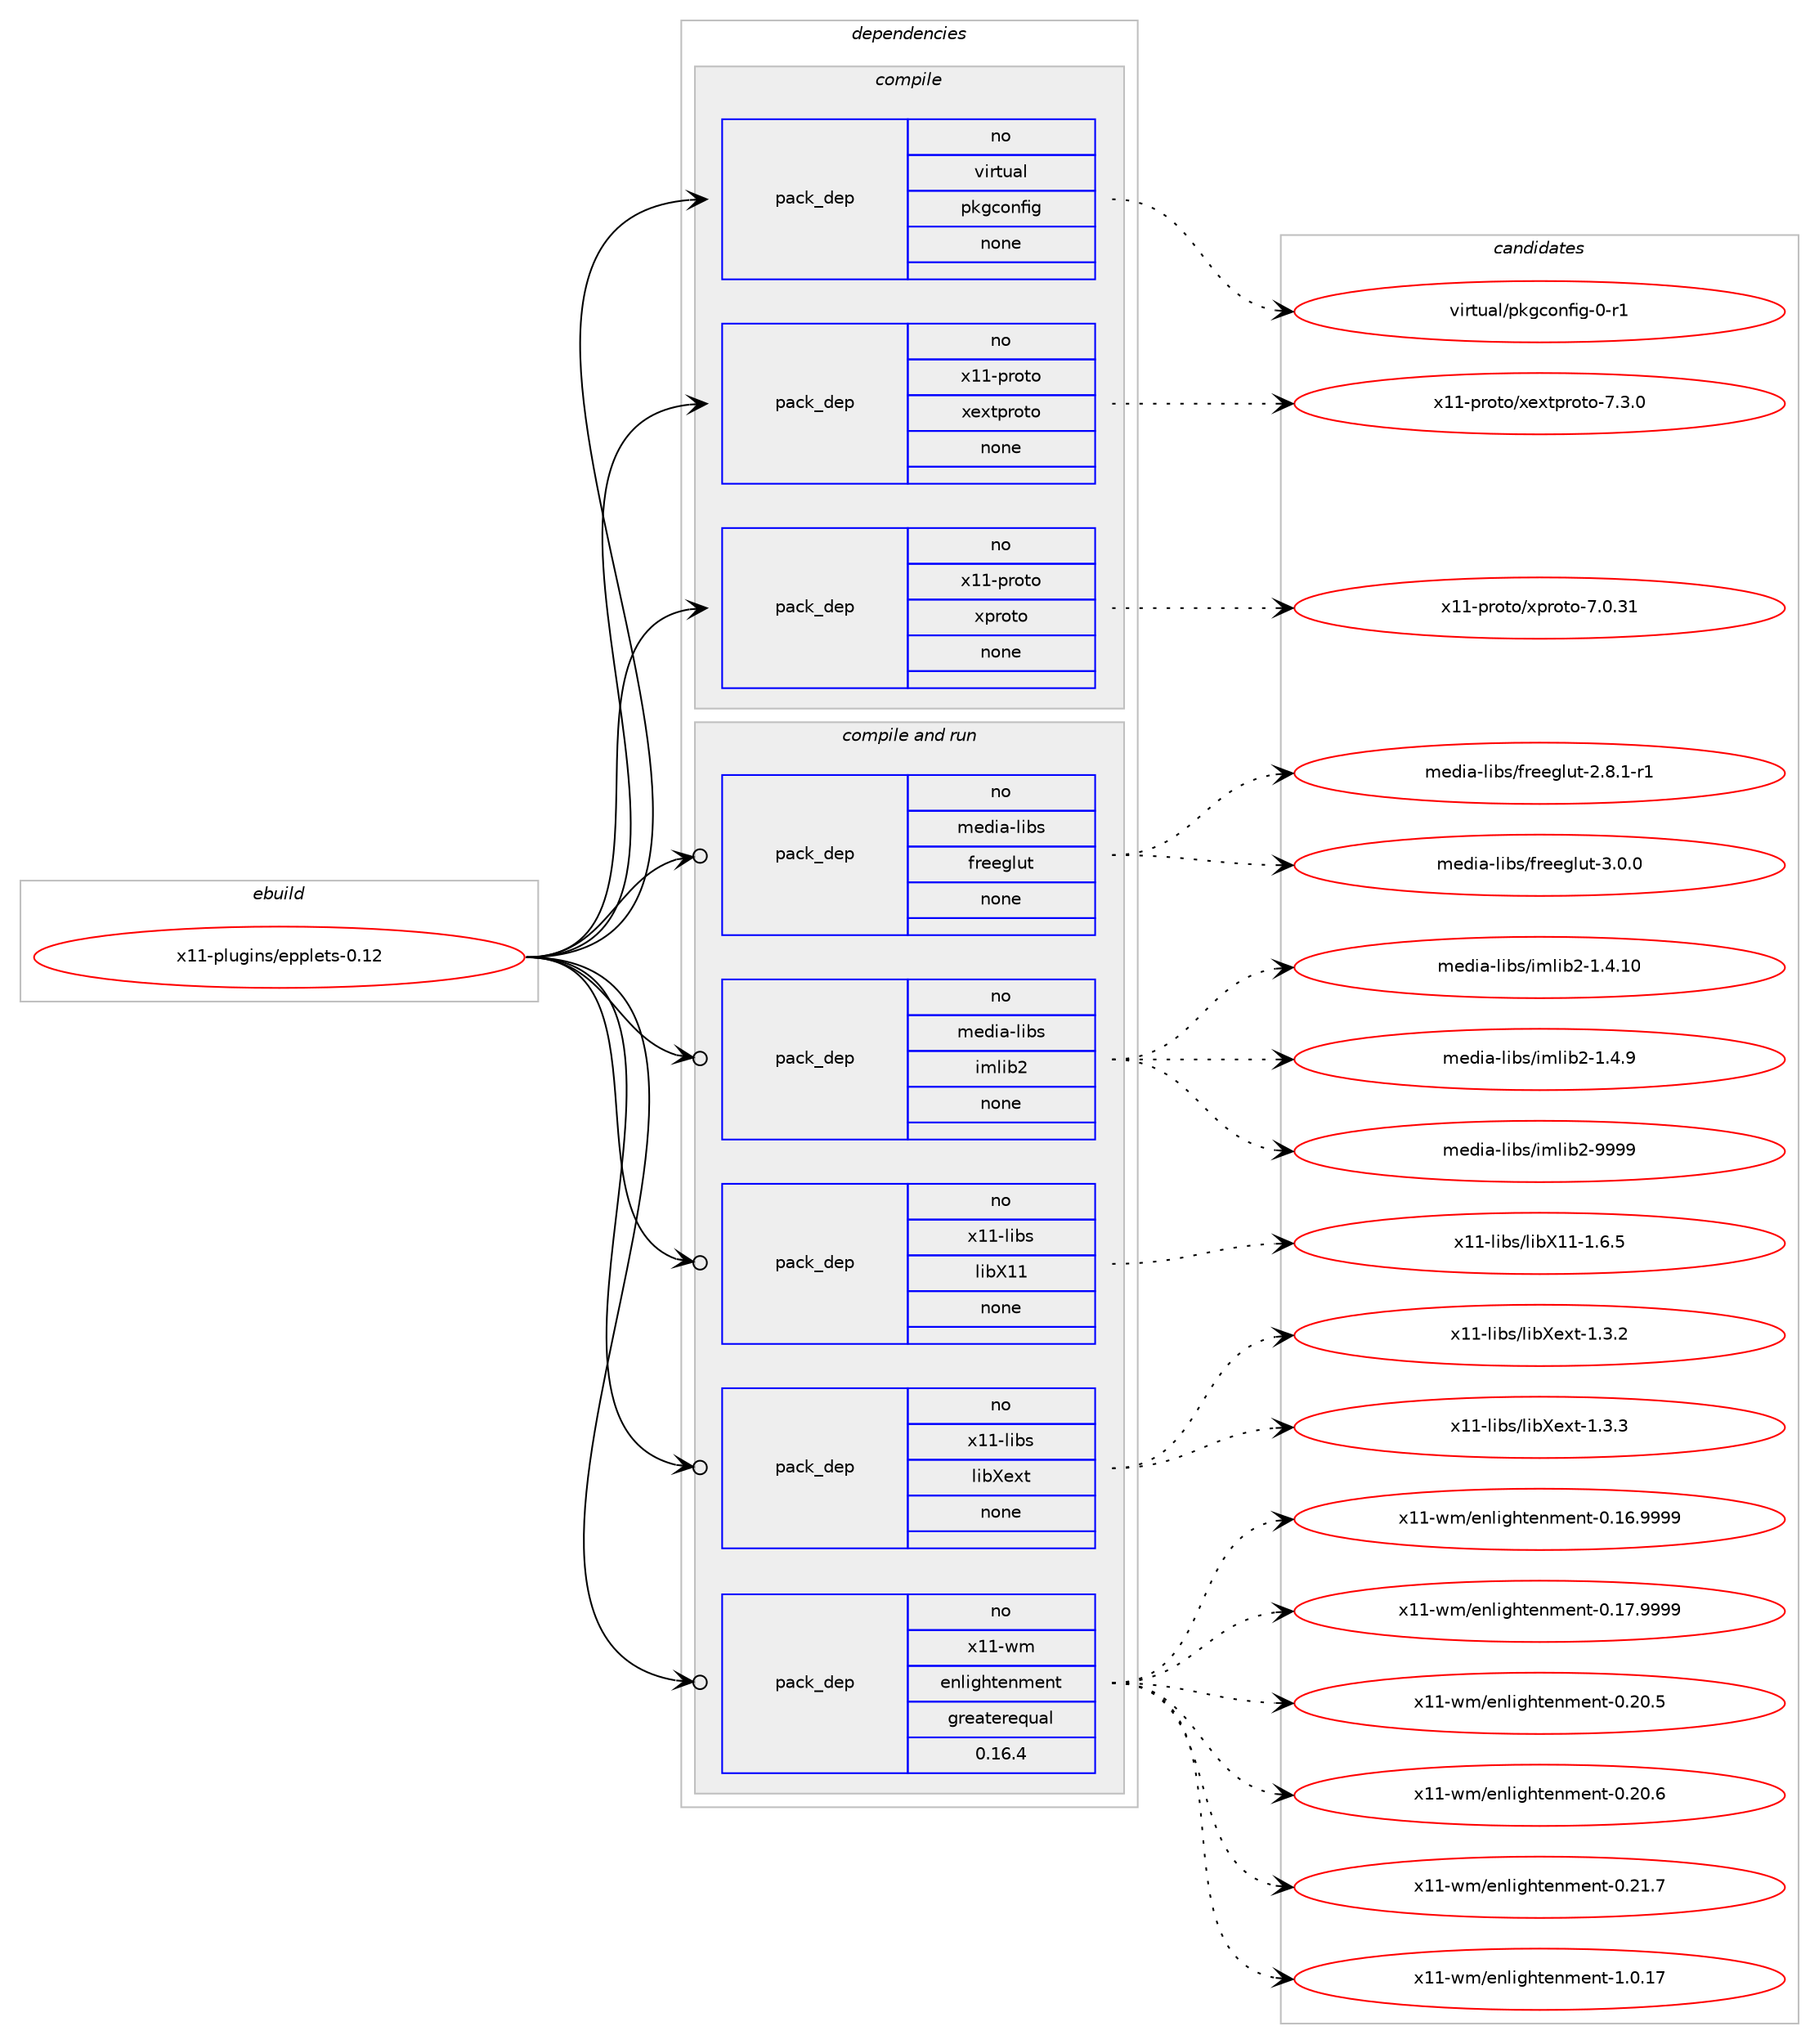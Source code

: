 digraph prolog {

# *************
# Graph options
# *************

newrank=true;
concentrate=true;
compound=true;
graph [rankdir=LR,fontname=Helvetica,fontsize=10,ranksep=1.5];#, ranksep=2.5, nodesep=0.2];
edge  [arrowhead=vee];
node  [fontname=Helvetica,fontsize=10];

# **********
# The ebuild
# **********

subgraph cluster_leftcol {
color=gray;
rank=same;
label=<<i>ebuild</i>>;
id [label="x11-plugins/epplets-0.12", color=red, width=4, href="../x11-plugins/epplets-0.12.svg"];
}

# ****************
# The dependencies
# ****************

subgraph cluster_midcol {
color=gray;
label=<<i>dependencies</i>>;
subgraph cluster_compile {
fillcolor="#eeeeee";
style=filled;
label=<<i>compile</i>>;
subgraph pack392810 {
dependency526251 [label=<<TABLE BORDER="0" CELLBORDER="1" CELLSPACING="0" CELLPADDING="4" WIDTH="220"><TR><TD ROWSPAN="6" CELLPADDING="30">pack_dep</TD></TR><TR><TD WIDTH="110">no</TD></TR><TR><TD>virtual</TD></TR><TR><TD>pkgconfig</TD></TR><TR><TD>none</TD></TR><TR><TD></TD></TR></TABLE>>, shape=none, color=blue];
}
id:e -> dependency526251:w [weight=20,style="solid",arrowhead="vee"];
subgraph pack392811 {
dependency526252 [label=<<TABLE BORDER="0" CELLBORDER="1" CELLSPACING="0" CELLPADDING="4" WIDTH="220"><TR><TD ROWSPAN="6" CELLPADDING="30">pack_dep</TD></TR><TR><TD WIDTH="110">no</TD></TR><TR><TD>x11-proto</TD></TR><TR><TD>xextproto</TD></TR><TR><TD>none</TD></TR><TR><TD></TD></TR></TABLE>>, shape=none, color=blue];
}
id:e -> dependency526252:w [weight=20,style="solid",arrowhead="vee"];
subgraph pack392812 {
dependency526253 [label=<<TABLE BORDER="0" CELLBORDER="1" CELLSPACING="0" CELLPADDING="4" WIDTH="220"><TR><TD ROWSPAN="6" CELLPADDING="30">pack_dep</TD></TR><TR><TD WIDTH="110">no</TD></TR><TR><TD>x11-proto</TD></TR><TR><TD>xproto</TD></TR><TR><TD>none</TD></TR><TR><TD></TD></TR></TABLE>>, shape=none, color=blue];
}
id:e -> dependency526253:w [weight=20,style="solid",arrowhead="vee"];
}
subgraph cluster_compileandrun {
fillcolor="#eeeeee";
style=filled;
label=<<i>compile and run</i>>;
subgraph pack392813 {
dependency526254 [label=<<TABLE BORDER="0" CELLBORDER="1" CELLSPACING="0" CELLPADDING="4" WIDTH="220"><TR><TD ROWSPAN="6" CELLPADDING="30">pack_dep</TD></TR><TR><TD WIDTH="110">no</TD></TR><TR><TD>media-libs</TD></TR><TR><TD>freeglut</TD></TR><TR><TD>none</TD></TR><TR><TD></TD></TR></TABLE>>, shape=none, color=blue];
}
id:e -> dependency526254:w [weight=20,style="solid",arrowhead="odotvee"];
subgraph pack392814 {
dependency526255 [label=<<TABLE BORDER="0" CELLBORDER="1" CELLSPACING="0" CELLPADDING="4" WIDTH="220"><TR><TD ROWSPAN="6" CELLPADDING="30">pack_dep</TD></TR><TR><TD WIDTH="110">no</TD></TR><TR><TD>media-libs</TD></TR><TR><TD>imlib2</TD></TR><TR><TD>none</TD></TR><TR><TD></TD></TR></TABLE>>, shape=none, color=blue];
}
id:e -> dependency526255:w [weight=20,style="solid",arrowhead="odotvee"];
subgraph pack392815 {
dependency526256 [label=<<TABLE BORDER="0" CELLBORDER="1" CELLSPACING="0" CELLPADDING="4" WIDTH="220"><TR><TD ROWSPAN="6" CELLPADDING="30">pack_dep</TD></TR><TR><TD WIDTH="110">no</TD></TR><TR><TD>x11-libs</TD></TR><TR><TD>libX11</TD></TR><TR><TD>none</TD></TR><TR><TD></TD></TR></TABLE>>, shape=none, color=blue];
}
id:e -> dependency526256:w [weight=20,style="solid",arrowhead="odotvee"];
subgraph pack392816 {
dependency526257 [label=<<TABLE BORDER="0" CELLBORDER="1" CELLSPACING="0" CELLPADDING="4" WIDTH="220"><TR><TD ROWSPAN="6" CELLPADDING="30">pack_dep</TD></TR><TR><TD WIDTH="110">no</TD></TR><TR><TD>x11-libs</TD></TR><TR><TD>libXext</TD></TR><TR><TD>none</TD></TR><TR><TD></TD></TR></TABLE>>, shape=none, color=blue];
}
id:e -> dependency526257:w [weight=20,style="solid",arrowhead="odotvee"];
subgraph pack392817 {
dependency526258 [label=<<TABLE BORDER="0" CELLBORDER="1" CELLSPACING="0" CELLPADDING="4" WIDTH="220"><TR><TD ROWSPAN="6" CELLPADDING="30">pack_dep</TD></TR><TR><TD WIDTH="110">no</TD></TR><TR><TD>x11-wm</TD></TR><TR><TD>enlightenment</TD></TR><TR><TD>greaterequal</TD></TR><TR><TD>0.16.4</TD></TR></TABLE>>, shape=none, color=blue];
}
id:e -> dependency526258:w [weight=20,style="solid",arrowhead="odotvee"];
}
subgraph cluster_run {
fillcolor="#eeeeee";
style=filled;
label=<<i>run</i>>;
}
}

# **************
# The candidates
# **************

subgraph cluster_choices {
rank=same;
color=gray;
label=<<i>candidates</i>>;

subgraph choice392810 {
color=black;
nodesep=1;
choice11810511411611797108471121071039911111010210510345484511449 [label="virtual/pkgconfig-0-r1", color=red, width=4,href="../virtual/pkgconfig-0-r1.svg"];
dependency526251:e -> choice11810511411611797108471121071039911111010210510345484511449:w [style=dotted,weight="100"];
}
subgraph choice392811 {
color=black;
nodesep=1;
choice12049494511211411111611147120101120116112114111116111455546514648 [label="x11-proto/xextproto-7.3.0", color=red, width=4,href="../x11-proto/xextproto-7.3.0.svg"];
dependency526252:e -> choice12049494511211411111611147120101120116112114111116111455546514648:w [style=dotted,weight="100"];
}
subgraph choice392812 {
color=black;
nodesep=1;
choice1204949451121141111161114712011211411111611145554648465149 [label="x11-proto/xproto-7.0.31", color=red, width=4,href="../x11-proto/xproto-7.0.31.svg"];
dependency526253:e -> choice1204949451121141111161114712011211411111611145554648465149:w [style=dotted,weight="100"];
}
subgraph choice392813 {
color=black;
nodesep=1;
choice109101100105974510810598115471021141011011031081171164550465646494511449 [label="media-libs/freeglut-2.8.1-r1", color=red, width=4,href="../media-libs/freeglut-2.8.1-r1.svg"];
choice10910110010597451081059811547102114101101103108117116455146484648 [label="media-libs/freeglut-3.0.0", color=red, width=4,href="../media-libs/freeglut-3.0.0.svg"];
dependency526254:e -> choice109101100105974510810598115471021141011011031081171164550465646494511449:w [style=dotted,weight="100"];
dependency526254:e -> choice10910110010597451081059811547102114101101103108117116455146484648:w [style=dotted,weight="100"];
}
subgraph choice392814 {
color=black;
nodesep=1;
choice10910110010597451081059811547105109108105985045494652464948 [label="media-libs/imlib2-1.4.10", color=red, width=4,href="../media-libs/imlib2-1.4.10.svg"];
choice109101100105974510810598115471051091081059850454946524657 [label="media-libs/imlib2-1.4.9", color=red, width=4,href="../media-libs/imlib2-1.4.9.svg"];
choice1091011001059745108105981154710510910810598504557575757 [label="media-libs/imlib2-9999", color=red, width=4,href="../media-libs/imlib2-9999.svg"];
dependency526255:e -> choice10910110010597451081059811547105109108105985045494652464948:w [style=dotted,weight="100"];
dependency526255:e -> choice109101100105974510810598115471051091081059850454946524657:w [style=dotted,weight="100"];
dependency526255:e -> choice1091011001059745108105981154710510910810598504557575757:w [style=dotted,weight="100"];
}
subgraph choice392815 {
color=black;
nodesep=1;
choice120494945108105981154710810598884949454946544653 [label="x11-libs/libX11-1.6.5", color=red, width=4,href="../x11-libs/libX11-1.6.5.svg"];
dependency526256:e -> choice120494945108105981154710810598884949454946544653:w [style=dotted,weight="100"];
}
subgraph choice392816 {
color=black;
nodesep=1;
choice12049494510810598115471081059888101120116454946514650 [label="x11-libs/libXext-1.3.2", color=red, width=4,href="../x11-libs/libXext-1.3.2.svg"];
choice12049494510810598115471081059888101120116454946514651 [label="x11-libs/libXext-1.3.3", color=red, width=4,href="../x11-libs/libXext-1.3.3.svg"];
dependency526257:e -> choice12049494510810598115471081059888101120116454946514650:w [style=dotted,weight="100"];
dependency526257:e -> choice12049494510810598115471081059888101120116454946514651:w [style=dotted,weight="100"];
}
subgraph choice392817 {
color=black;
nodesep=1;
choice1204949451191094710111010810510310411610111010910111011645484649544657575757 [label="x11-wm/enlightenment-0.16.9999", color=red, width=4,href="../x11-wm/enlightenment-0.16.9999.svg"];
choice1204949451191094710111010810510310411610111010910111011645484649554657575757 [label="x11-wm/enlightenment-0.17.9999", color=red, width=4,href="../x11-wm/enlightenment-0.17.9999.svg"];
choice1204949451191094710111010810510310411610111010910111011645484650484653 [label="x11-wm/enlightenment-0.20.5", color=red, width=4,href="../x11-wm/enlightenment-0.20.5.svg"];
choice1204949451191094710111010810510310411610111010910111011645484650484654 [label="x11-wm/enlightenment-0.20.6", color=red, width=4,href="../x11-wm/enlightenment-0.20.6.svg"];
choice1204949451191094710111010810510310411610111010910111011645484650494655 [label="x11-wm/enlightenment-0.21.7", color=red, width=4,href="../x11-wm/enlightenment-0.21.7.svg"];
choice1204949451191094710111010810510310411610111010910111011645494648464955 [label="x11-wm/enlightenment-1.0.17", color=red, width=4,href="../x11-wm/enlightenment-1.0.17.svg"];
dependency526258:e -> choice1204949451191094710111010810510310411610111010910111011645484649544657575757:w [style=dotted,weight="100"];
dependency526258:e -> choice1204949451191094710111010810510310411610111010910111011645484649554657575757:w [style=dotted,weight="100"];
dependency526258:e -> choice1204949451191094710111010810510310411610111010910111011645484650484653:w [style=dotted,weight="100"];
dependency526258:e -> choice1204949451191094710111010810510310411610111010910111011645484650484654:w [style=dotted,weight="100"];
dependency526258:e -> choice1204949451191094710111010810510310411610111010910111011645484650494655:w [style=dotted,weight="100"];
dependency526258:e -> choice1204949451191094710111010810510310411610111010910111011645494648464955:w [style=dotted,weight="100"];
}
}

}
